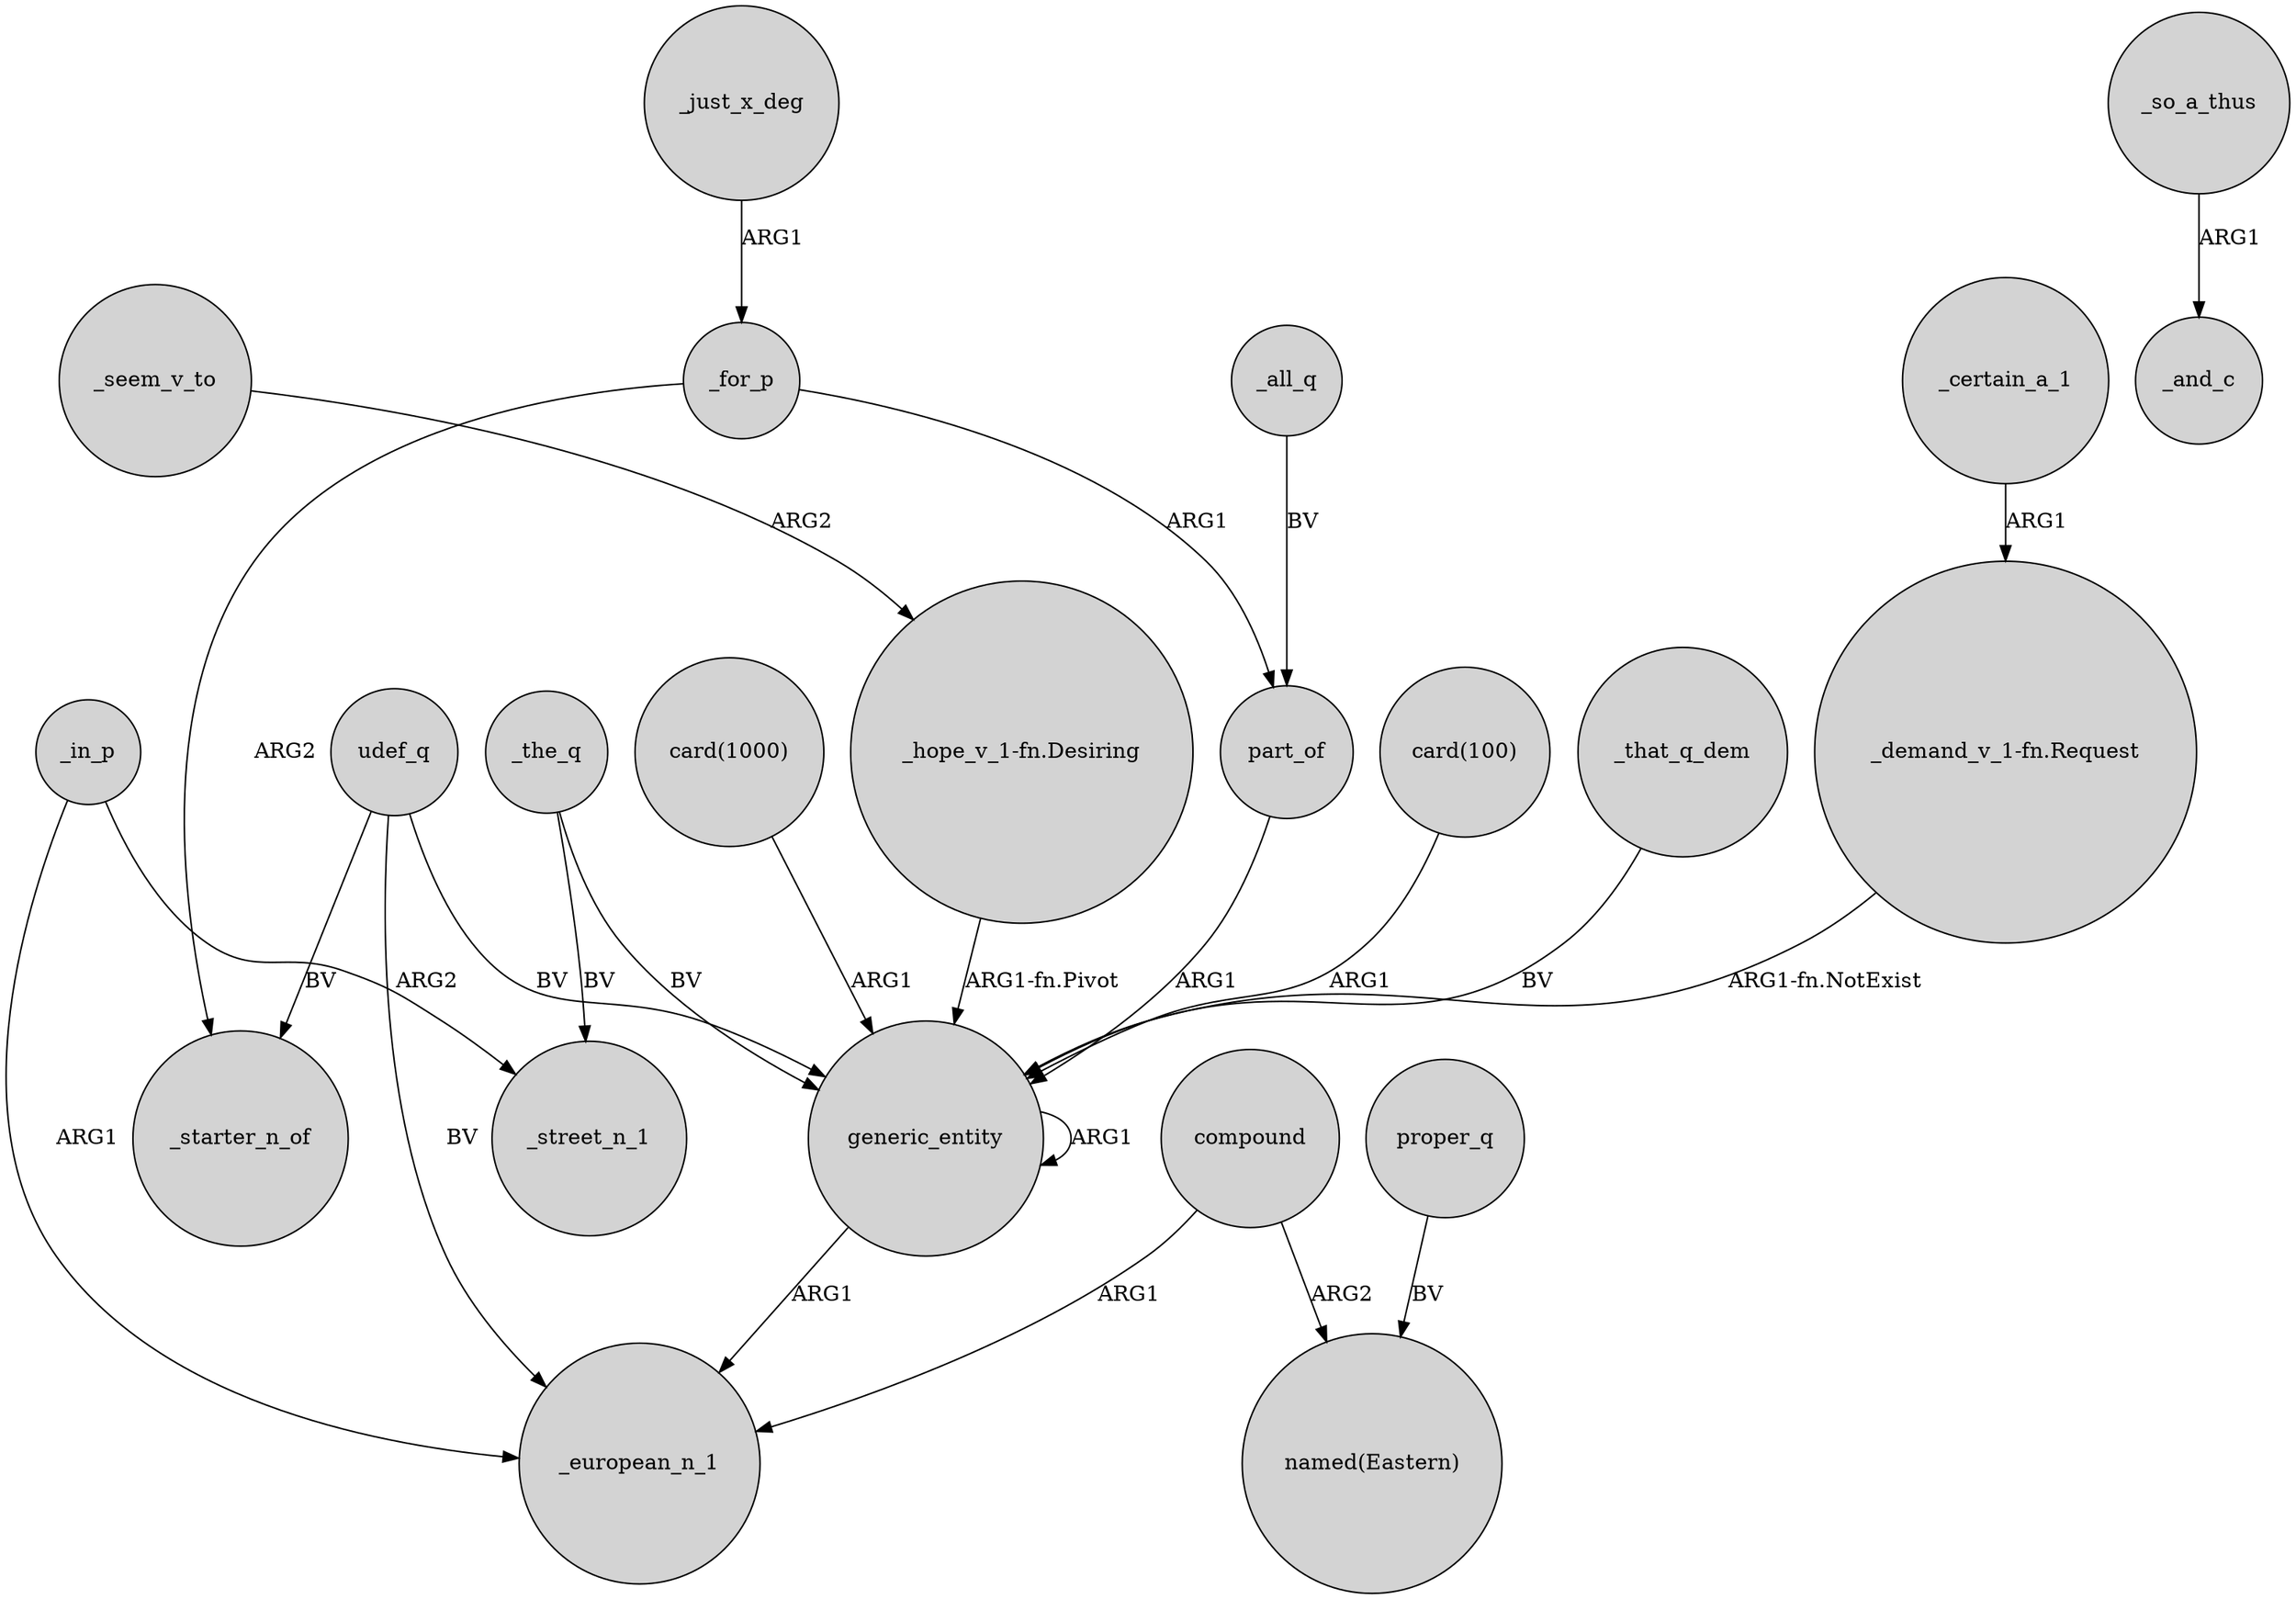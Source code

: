 digraph {
	node [shape=circle style=filled]
	_the_q -> generic_entity [label=BV]
	udef_q -> _european_n_1 [label=BV]
	udef_q -> generic_entity [label=BV]
	_all_q -> part_of [label=BV]
	"card(100)" -> generic_entity [label=ARG1]
	_that_q_dem -> generic_entity [label=BV]
	_so_a_thus -> _and_c [label=ARG1]
	compound -> "named(Eastern)" [label=ARG2]
	"_hope_v_1-fn.Desiring" -> generic_entity [label="ARG1-fn.Pivot"]
	udef_q -> _starter_n_of [label=BV]
	_in_p -> _street_n_1 [label=ARG2]
	generic_entity -> generic_entity [label=ARG1]
	"card(1000)" -> generic_entity [label=ARG1]
	"_demand_v_1-fn.Request" -> generic_entity [label="ARG1-fn.NotExist"]
	proper_q -> "named(Eastern)" [label=BV]
	part_of -> generic_entity [label=ARG1]
	_just_x_deg -> _for_p [label=ARG1]
	_seem_v_to -> "_hope_v_1-fn.Desiring" [label=ARG2]
	_the_q -> _street_n_1 [label=BV]
	_for_p -> _starter_n_of [label=ARG2]
	_for_p -> part_of [label=ARG1]
	_certain_a_1 -> "_demand_v_1-fn.Request" [label=ARG1]
	_in_p -> _european_n_1 [label=ARG1]
	compound -> _european_n_1 [label=ARG1]
	generic_entity -> _european_n_1 [label=ARG1]
}
